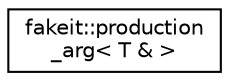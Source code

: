 digraph "Graphical Class Hierarchy"
{
  edge [fontname="Helvetica",fontsize="10",labelfontname="Helvetica",labelfontsize="10"];
  node [fontname="Helvetica",fontsize="10",shape=record];
  rankdir="LR";
  Node1 [label="fakeit::production\l_arg\< T & \>",height=0.2,width=0.4,color="black", fillcolor="white", style="filled",URL="$dd/ddf/structfakeit_1_1production__arg_3_01T_01_6_01_4.html"];
}
